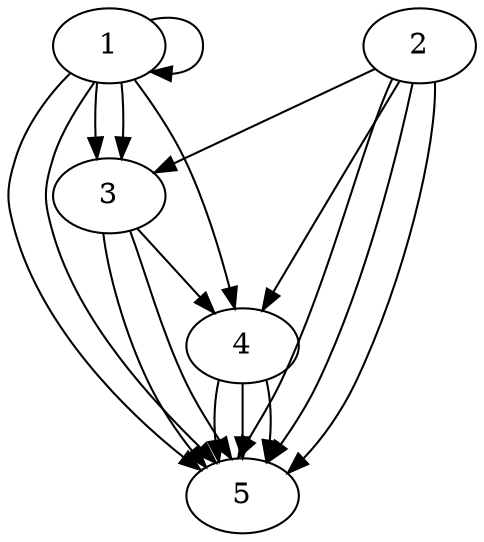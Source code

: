 digraph Grah {
"1"-> "1"-> "3"
"1"-> "3"
"1"-> "4"
"1"-> "5"
"1"-> "5"
"2"-> "3"
"2"-> "4"
"2"-> "5"
"2"-> "5"
"2"-> "5"
"3"-> "4"
"3"-> "5"
"3"-> "5"
"4"-> "5"
"4"-> "5"
"4"-> "5"
}